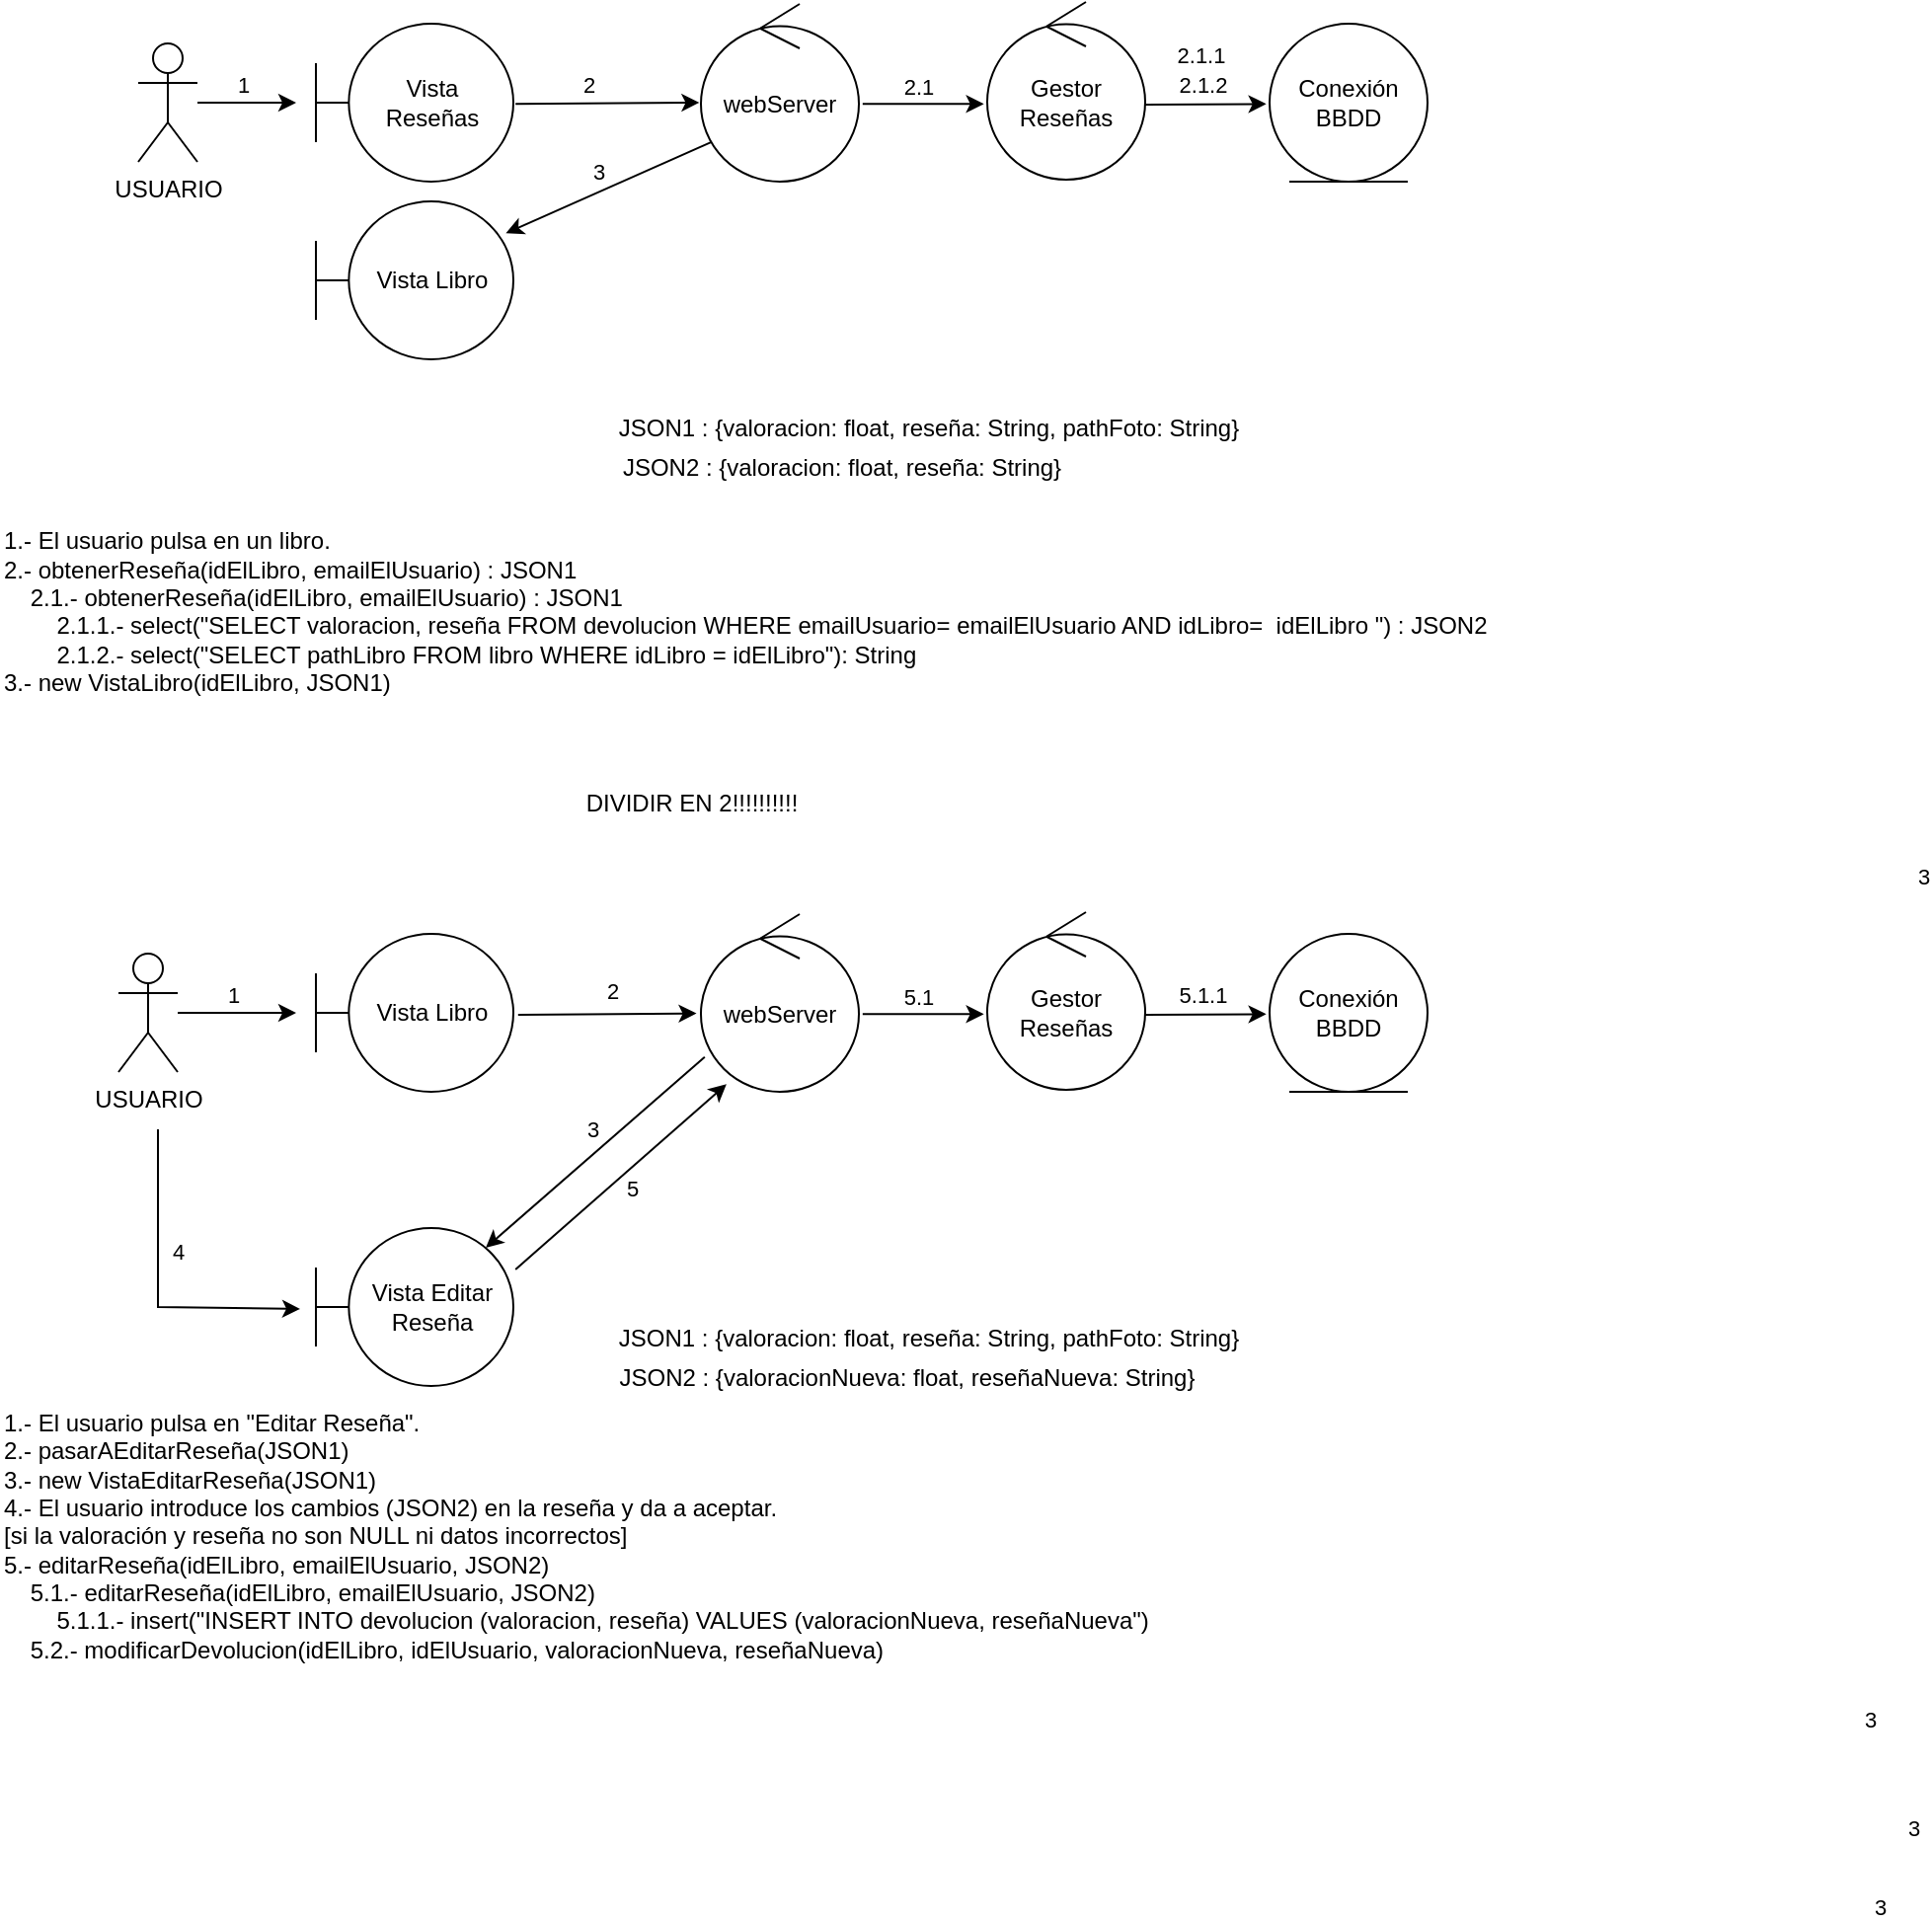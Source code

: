 <mxfile version="22.1.3" type="google">
  <diagram name="Diagrama1" id="pXrYm9wT-vX4b9vOin80">
    <mxGraphModel grid="1" page="1" gridSize="10" guides="1" tooltips="1" connect="1" arrows="1" fold="1" pageScale="1" pageWidth="827" pageHeight="1169" math="0" shadow="0">
      <root>
        <mxCell id="0" />
        <mxCell id="1" parent="0" />
        <mxCell id="UJAFh9WgHXa6mscZHTgl-1" value="USUARIO" style="shape=umlActor;verticalLabelPosition=bottom;verticalAlign=top;html=1;outlineConnect=0;" vertex="1" parent="1">
          <mxGeometry x="90" y="160" width="30" height="60" as="geometry" />
        </mxCell>
        <mxCell id="UJAFh9WgHXa6mscZHTgl-2" value="" style="endArrow=classic;html=1;rounded=0;" edge="1" parent="1" source="UJAFh9WgHXa6mscZHTgl-1">
          <mxGeometry width="50" height="50" relative="1" as="geometry">
            <mxPoint x="390" y="290" as="sourcePoint" />
            <mxPoint x="170" y="190" as="targetPoint" />
          </mxGeometry>
        </mxCell>
        <mxCell id="UJAFh9WgHXa6mscZHTgl-3" value="1" style="edgeLabel;html=1;align=center;verticalAlign=middle;resizable=0;points=[];" connectable="0" vertex="1" parent="UJAFh9WgHXa6mscZHTgl-2">
          <mxGeometry x="-0.08" y="-3" relative="1" as="geometry">
            <mxPoint y="-12" as="offset" />
          </mxGeometry>
        </mxCell>
        <mxCell id="UJAFh9WgHXa6mscZHTgl-5" value="webServer" style="ellipse;shape=umlControl;whiteSpace=wrap;html=1;" vertex="1" parent="1">
          <mxGeometry x="375" y="140" width="80" height="90" as="geometry" />
        </mxCell>
        <mxCell id="UJAFh9WgHXa6mscZHTgl-6" value="" style="endArrow=classic;html=1;rounded=0;exitX=1.011;exitY=0.508;exitDx=0;exitDy=0;exitPerimeter=0;entryX=-0.01;entryY=0.555;entryDx=0;entryDy=0;entryPerimeter=0;" edge="1" parent="1" source="UJAFh9WgHXa6mscZHTgl-11" target="UJAFh9WgHXa6mscZHTgl-5">
          <mxGeometry width="50" height="50" relative="1" as="geometry">
            <mxPoint x="331" y="189.71" as="sourcePoint" />
            <mxPoint x="370" y="190" as="targetPoint" />
          </mxGeometry>
        </mxCell>
        <mxCell id="UJAFh9WgHXa6mscZHTgl-7" value="2" style="edgeLabel;html=1;align=center;verticalAlign=middle;resizable=0;points=[];" connectable="0" vertex="1" parent="UJAFh9WgHXa6mscZHTgl-6">
          <mxGeometry x="-0.08" y="-3" relative="1" as="geometry">
            <mxPoint x="-6" y="-13" as="offset" />
          </mxGeometry>
        </mxCell>
        <mxCell id="UJAFh9WgHXa6mscZHTgl-8" value="Vista Libro" style="shape=umlBoundary;whiteSpace=wrap;html=1;" vertex="1" parent="1">
          <mxGeometry x="180" y="240" width="100" height="80" as="geometry" />
        </mxCell>
        <mxCell id="UJAFh9WgHXa6mscZHTgl-9" value="" style="endArrow=classic;html=1;rounded=0;exitX=0.063;exitY=0.778;exitDx=0;exitDy=0;exitPerimeter=0;entryX=0.962;entryY=0.202;entryDx=0;entryDy=0;entryPerimeter=0;" edge="1" parent="1" source="UJAFh9WgHXa6mscZHTgl-5" target="UJAFh9WgHXa6mscZHTgl-8">
          <mxGeometry width="50" height="50" relative="1" as="geometry">
            <mxPoint x="239.3" y="230.68" as="sourcePoint" />
            <mxPoint x="239" y="259" as="targetPoint" />
          </mxGeometry>
        </mxCell>
        <mxCell id="UJAFh9WgHXa6mscZHTgl-10" value="3" style="edgeLabel;html=1;align=center;verticalAlign=middle;resizable=0;points=[];" connectable="0" vertex="1" parent="UJAFh9WgHXa6mscZHTgl-9">
          <mxGeometry x="-0.281" y="-1" relative="1" as="geometry">
            <mxPoint x="652" y="356" as="offset" />
          </mxGeometry>
        </mxCell>
        <mxCell id="UJAFh9WgHXa6mscZHTgl-27" value="3" style="edgeLabel;html=1;align=center;verticalAlign=middle;resizable=0;points=[];" connectable="0" vertex="1" parent="UJAFh9WgHXa6mscZHTgl-9">
          <mxGeometry x="-0.126" relative="1" as="geometry">
            <mxPoint x="-12" y="-5" as="offset" />
          </mxGeometry>
        </mxCell>
        <mxCell id="UJAFh9WgHXa6mscZHTgl-11" value="&lt;div&gt;Vista&lt;/div&gt;&lt;div&gt;Reseñas&lt;br&gt;&lt;/div&gt;" style="shape=umlBoundary;whiteSpace=wrap;html=1;" vertex="1" parent="1">
          <mxGeometry x="180" y="150" width="100" height="80" as="geometry" />
        </mxCell>
        <mxCell id="UJAFh9WgHXa6mscZHTgl-12" value="&lt;div&gt;1.- El usuario pulsa en un libro.&lt;/div&gt;&lt;div&gt;2.- obtenerReseña(idElLibro, emailElUsuario) : JSON1&lt;/div&gt;&lt;div&gt;&lt;span style=&quot;&quot;&gt;&lt;span style=&quot;white-space: pre;&quot;&gt;&amp;nbsp;&amp;nbsp;&amp;nbsp;&amp;nbsp;&lt;/span&gt;&lt;/span&gt;2.1.- obtenerReseña(idElLibro, emailElUsuario) : JSON1&lt;/div&gt;&lt;div&gt;&lt;span style=&quot;&quot;&gt;&lt;span style=&quot;&quot;&gt;&lt;span style=&quot;white-space: pre;&quot;&gt;&amp;nbsp;&amp;nbsp;&amp;nbsp;&amp;nbsp;&lt;/span&gt;&lt;/span&gt;&lt;span style=&quot;&quot;&gt;&lt;span style=&quot;white-space: pre;&quot;&gt;&amp;nbsp;&amp;nbsp;&amp;nbsp;&amp;nbsp;&lt;/span&gt;&lt;/span&gt;2.1.1.- select(&quot;SELECT valoracion, reseña FROM devolucion WHERE emailUsuario= emailElUsuario AND idLibro=&amp;nbsp; idElLibro &quot;) : JSON2&lt;br&gt;&lt;/span&gt;&lt;/div&gt;&lt;div&gt;&lt;span style=&quot;&quot;&gt;&lt;span style=&quot;&quot;&gt;&lt;span style=&quot;white-space: pre;&quot;&gt;&amp;nbsp;&amp;nbsp;&amp;nbsp;&amp;nbsp;&lt;/span&gt;&lt;span style=&quot;&quot;&gt;&lt;span style=&quot;white-space: pre;&quot;&gt;&amp;nbsp;&amp;nbsp;&amp;nbsp;&amp;nbsp;&lt;/span&gt;&lt;/span&gt;&lt;/span&gt;2.1.2.- select(&quot;SELECT pathLibro FROM libro WHERE idLibro = idElLibro&quot;): String&lt;br&gt;&lt;/span&gt;&lt;/div&gt;&lt;div&gt;&lt;div&gt;3.- new VistaLibro(idElLibro, JSON1)&lt;/div&gt;&lt;/div&gt;&lt;div&gt;&lt;br&gt;&lt;/div&gt;" style="text;html=1;align=left;verticalAlign=middle;resizable=0;points=[];autosize=1;strokeColor=none;fillColor=none;" vertex="1" parent="1">
          <mxGeometry x="20" y="400" width="770" height="110" as="geometry" />
        </mxCell>
        <mxCell id="UJAFh9WgHXa6mscZHTgl-13" value="&lt;div&gt;JSON1 : {valoracion: float, reseña: String, pathFoto: String}&lt;/div&gt;" style="text;html=1;align=center;verticalAlign=middle;resizable=0;points=[];autosize=1;strokeColor=none;fillColor=none;" vertex="1" parent="1">
          <mxGeometry x="320" y="340" width="340" height="30" as="geometry" />
        </mxCell>
        <mxCell id="UJAFh9WgHXa6mscZHTgl-14" value="&lt;div&gt;Gestor&lt;/div&gt;&lt;div&gt;Reseñas&lt;/div&gt;" style="ellipse;shape=umlControl;whiteSpace=wrap;html=1;" vertex="1" parent="1">
          <mxGeometry x="520" y="139" width="80" height="90" as="geometry" />
        </mxCell>
        <mxCell id="UJAFh9WgHXa6mscZHTgl-15" value="" style="endArrow=classic;html=1;rounded=0;entryX=-0.021;entryY=0.574;entryDx=0;entryDy=0;entryPerimeter=0;exitX=1.024;exitY=0.562;exitDx=0;exitDy=0;exitPerimeter=0;" edge="1" parent="1" source="UJAFh9WgHXa6mscZHTgl-5" target="UJAFh9WgHXa6mscZHTgl-14">
          <mxGeometry width="50" height="50" relative="1" as="geometry">
            <mxPoint x="455" y="189.66" as="sourcePoint" />
            <mxPoint x="518" y="189" as="targetPoint" />
          </mxGeometry>
        </mxCell>
        <mxCell id="UJAFh9WgHXa6mscZHTgl-16" value="2.1" style="edgeLabel;html=1;align=center;verticalAlign=middle;resizable=0;points=[];" connectable="0" vertex="1" parent="UJAFh9WgHXa6mscZHTgl-15">
          <mxGeometry x="-0.08" y="-3" relative="1" as="geometry">
            <mxPoint y="-12" as="offset" />
          </mxGeometry>
        </mxCell>
        <mxCell id="UJAFh9WgHXa6mscZHTgl-18" value="" style="endArrow=classic;html=1;rounded=0;entryX=-0.021;entryY=0.574;entryDx=0;entryDy=0;entryPerimeter=0;exitX=1.024;exitY=0.562;exitDx=0;exitDy=0;exitPerimeter=0;" edge="1" parent="1">
          <mxGeometry width="50" height="50" relative="1" as="geometry">
            <mxPoint x="600" y="191" as="sourcePoint" />
            <mxPoint x="661.32" y="190.66" as="targetPoint" />
          </mxGeometry>
        </mxCell>
        <mxCell id="UJAFh9WgHXa6mscZHTgl-19" value="2.1.1" style="edgeLabel;html=1;align=center;verticalAlign=middle;resizable=0;points=[];" connectable="0" vertex="1" parent="UJAFh9WgHXa6mscZHTgl-18">
          <mxGeometry x="-0.08" y="-3" relative="1" as="geometry">
            <mxPoint y="-28" as="offset" />
          </mxGeometry>
        </mxCell>
        <mxCell id="UJAFh9WgHXa6mscZHTgl-21" value="&lt;div&gt;Conexión&lt;/div&gt;&lt;div&gt;BBDD&lt;/div&gt;" style="ellipse;shape=umlEntity;whiteSpace=wrap;html=1;" vertex="1" parent="1">
          <mxGeometry x="663" y="150" width="80" height="80" as="geometry" />
        </mxCell>
        <mxCell id="UJAFh9WgHXa6mscZHTgl-22" value="&lt;div&gt;JSON2 : {valoracion: float, reseña: String}&lt;/div&gt;" style="text;html=1;align=center;verticalAlign=middle;resizable=0;points=[];autosize=1;strokeColor=none;fillColor=none;" vertex="1" parent="1">
          <mxGeometry x="326" y="360" width="240" height="30" as="geometry" />
        </mxCell>
        <mxCell id="UJAFh9WgHXa6mscZHTgl-23" value="2.1.2" style="edgeLabel;html=1;align=center;verticalAlign=middle;resizable=0;points=[];" connectable="0" vertex="1" parent="1">
          <mxGeometry x="629.002" y="181.003" as="geometry" />
        </mxCell>
        <mxCell id="UJAFh9WgHXa6mscZHTgl-28" value="USUARIO" style="shape=umlActor;verticalLabelPosition=bottom;verticalAlign=top;html=1;outlineConnect=0;" vertex="1" parent="1">
          <mxGeometry x="80" y="621" width="30" height="60" as="geometry" />
        </mxCell>
        <mxCell id="UJAFh9WgHXa6mscZHTgl-29" value="" style="endArrow=classic;html=1;rounded=0;" edge="1" parent="1" source="UJAFh9WgHXa6mscZHTgl-28">
          <mxGeometry width="50" height="50" relative="1" as="geometry">
            <mxPoint x="390" y="751" as="sourcePoint" />
            <mxPoint x="170" y="651" as="targetPoint" />
          </mxGeometry>
        </mxCell>
        <mxCell id="UJAFh9WgHXa6mscZHTgl-30" value="1" style="edgeLabel;html=1;align=center;verticalAlign=middle;resizable=0;points=[];" connectable="0" vertex="1" parent="UJAFh9WgHXa6mscZHTgl-29">
          <mxGeometry x="-0.08" y="-3" relative="1" as="geometry">
            <mxPoint y="-12" as="offset" />
          </mxGeometry>
        </mxCell>
        <mxCell id="UJAFh9WgHXa6mscZHTgl-31" value="webServer" style="ellipse;shape=umlControl;whiteSpace=wrap;html=1;" vertex="1" parent="1">
          <mxGeometry x="375" y="601" width="80" height="90" as="geometry" />
        </mxCell>
        <mxCell id="UJAFh9WgHXa6mscZHTgl-32" value="" style="endArrow=classic;html=1;rounded=0;entryX=-0.044;entryY=0.486;entryDx=0;entryDy=0;entryPerimeter=0;" edge="1" parent="1">
          <mxGeometry width="50" height="50" relative="1" as="geometry">
            <mxPoint x="100" y="710" as="sourcePoint" />
            <mxPoint x="172.0" y="801.0" as="targetPoint" />
            <Array as="points">
              <mxPoint x="100" y="800" />
            </Array>
          </mxGeometry>
        </mxCell>
        <mxCell id="UJAFh9WgHXa6mscZHTgl-33" value="4" style="edgeLabel;html=1;align=center;verticalAlign=middle;resizable=0;points=[];" connectable="0" vertex="1" parent="UJAFh9WgHXa6mscZHTgl-32">
          <mxGeometry x="-0.08" y="-3" relative="1" as="geometry">
            <mxPoint x="13" y="-13" as="offset" />
          </mxGeometry>
        </mxCell>
        <mxCell id="UJAFh9WgHXa6mscZHTgl-34" value="&lt;div&gt;Vista Editar&lt;/div&gt;&lt;div&gt;Reseña&lt;br&gt;&lt;/div&gt;" style="shape=umlBoundary;whiteSpace=wrap;html=1;" vertex="1" parent="1">
          <mxGeometry x="180" y="760" width="100" height="80" as="geometry" />
        </mxCell>
        <mxCell id="UJAFh9WgHXa6mscZHTgl-35" value="2" style="endArrow=classic;html=1;rounded=0;exitX=1.024;exitY=0.513;exitDx=0;exitDy=0;exitPerimeter=0;entryX=-0.028;entryY=0.559;entryDx=0;entryDy=0;entryPerimeter=0;" edge="1" parent="1" source="UJAFh9WgHXa6mscZHTgl-38" target="UJAFh9WgHXa6mscZHTgl-31">
          <mxGeometry x="0.056" y="12" width="50" height="50" relative="1" as="geometry">
            <mxPoint x="239.3" y="691.68" as="sourcePoint" />
            <mxPoint x="239" y="720" as="targetPoint" />
            <mxPoint as="offset" />
          </mxGeometry>
        </mxCell>
        <mxCell id="UJAFh9WgHXa6mscZHTgl-36" value="3" style="edgeLabel;html=1;align=center;verticalAlign=middle;resizable=0;points=[];" connectable="0" vertex="1" parent="UJAFh9WgHXa6mscZHTgl-35">
          <mxGeometry x="-0.281" y="-1" relative="1" as="geometry">
            <mxPoint x="652" y="356" as="offset" />
          </mxGeometry>
        </mxCell>
        <mxCell id="UJAFh9WgHXa6mscZHTgl-38" value="Vista Libro" style="shape=umlBoundary;whiteSpace=wrap;html=1;" vertex="1" parent="1">
          <mxGeometry x="180" y="611" width="100" height="80" as="geometry" />
        </mxCell>
        <mxCell id="UJAFh9WgHXa6mscZHTgl-39" value="&lt;div&gt;1.- El usuario pulsa en &quot;Editar Reseña&quot;.&lt;/div&gt;&lt;div&gt;2.- pasarAEditarReseña(JSON1)&lt;br&gt;&lt;/div&gt;&lt;div&gt;3.- new VistaEditarReseña(JSON1)&lt;/div&gt;&lt;div&gt;4.- El usuario introduce los cambios (JSON2) en la reseña y da a aceptar.&lt;/div&gt;&lt;div&gt;[si la valoración y reseña no son NULL ni datos incorrectos]&lt;br&gt;&lt;/div&gt;&lt;div&gt;5.- editarReseña(idElLibro, emailElUsuario, JSON2)&lt;br&gt;&lt;/div&gt;&lt;div&gt;&lt;span style=&quot;&quot;&gt;&lt;span style=&quot;white-space: pre;&quot;&gt;&amp;nbsp;&amp;nbsp;&amp;nbsp;&amp;nbsp;&lt;/span&gt;&lt;/span&gt;5.1.- editarReseña(idElLibro, emailElUsuario, JSON2)&lt;br&gt;&lt;/div&gt;&lt;div&gt;&lt;span style=&quot;&quot;&gt;&lt;span style=&quot;&quot;&gt;&lt;span style=&quot;white-space: pre;&quot;&gt;&amp;nbsp;&amp;nbsp;&amp;nbsp;&amp;nbsp;&lt;/span&gt;&lt;/span&gt;&lt;span style=&quot;&quot;&gt;&lt;span style=&quot;white-space: pre;&quot;&gt;&amp;nbsp;&amp;nbsp;&amp;nbsp;&amp;nbsp;&lt;/span&gt;&lt;/span&gt;5.1.1.- insert(&quot;INSERT INTO devolucion (valoracion, reseña) VALUES (valoracionNueva, reseñaNueva&quot;)&lt;/span&gt;&lt;/div&gt;&lt;div&gt;&amp;nbsp;&amp;nbsp;&amp;nbsp; 5.2.- modificarDevolucion(idElLibro, idElUsuario, valoracionNueva, reseñaNueva)&lt;br&gt;&lt;/div&gt;" style="text;html=1;align=left;verticalAlign=middle;resizable=0;points=[];autosize=1;strokeColor=none;fillColor=none;" vertex="1" parent="1">
          <mxGeometry x="20" y="846" width="600" height="140" as="geometry" />
        </mxCell>
        <mxCell id="UJAFh9WgHXa6mscZHTgl-40" value="&lt;div&gt;JSON1 : {valoracion: float, reseña: String, pathFoto: String}&lt;/div&gt;" style="text;html=1;align=center;verticalAlign=middle;resizable=0;points=[];autosize=1;strokeColor=none;fillColor=none;" vertex="1" parent="1">
          <mxGeometry x="320" y="801" width="340" height="30" as="geometry" />
        </mxCell>
        <mxCell id="UJAFh9WgHXa6mscZHTgl-41" value="&lt;div&gt;Gestor&lt;/div&gt;&lt;div&gt;Reseñas&lt;/div&gt;" style="ellipse;shape=umlControl;whiteSpace=wrap;html=1;" vertex="1" parent="1">
          <mxGeometry x="520" y="600" width="80" height="90" as="geometry" />
        </mxCell>
        <mxCell id="UJAFh9WgHXa6mscZHTgl-42" value="" style="endArrow=classic;html=1;rounded=0;entryX=-0.021;entryY=0.574;entryDx=0;entryDy=0;entryPerimeter=0;exitX=1.024;exitY=0.562;exitDx=0;exitDy=0;exitPerimeter=0;" edge="1" parent="1" source="UJAFh9WgHXa6mscZHTgl-31" target="UJAFh9WgHXa6mscZHTgl-41">
          <mxGeometry width="50" height="50" relative="1" as="geometry">
            <mxPoint x="455" y="650.66" as="sourcePoint" />
            <mxPoint x="518" y="650" as="targetPoint" />
          </mxGeometry>
        </mxCell>
        <mxCell id="UJAFh9WgHXa6mscZHTgl-43" value="5.1" style="edgeLabel;html=1;align=center;verticalAlign=middle;resizable=0;points=[];" connectable="0" vertex="1" parent="UJAFh9WgHXa6mscZHTgl-42">
          <mxGeometry x="-0.08" y="-3" relative="1" as="geometry">
            <mxPoint y="-12" as="offset" />
          </mxGeometry>
        </mxCell>
        <mxCell id="UJAFh9WgHXa6mscZHTgl-44" value="" style="endArrow=classic;html=1;rounded=0;entryX=-0.021;entryY=0.574;entryDx=0;entryDy=0;entryPerimeter=0;exitX=1.024;exitY=0.562;exitDx=0;exitDy=0;exitPerimeter=0;" edge="1" parent="1">
          <mxGeometry width="50" height="50" relative="1" as="geometry">
            <mxPoint x="600" y="652" as="sourcePoint" />
            <mxPoint x="661.32" y="651.66" as="targetPoint" />
          </mxGeometry>
        </mxCell>
        <mxCell id="UJAFh9WgHXa6mscZHTgl-45" value="5.1.1" style="edgeLabel;html=1;align=center;verticalAlign=middle;resizable=0;points=[];" connectable="0" vertex="1" parent="UJAFh9WgHXa6mscZHTgl-44">
          <mxGeometry x="-0.08" y="-3" relative="1" as="geometry">
            <mxPoint x="1" y="-13" as="offset" />
          </mxGeometry>
        </mxCell>
        <mxCell id="UJAFh9WgHXa6mscZHTgl-46" value="&lt;div&gt;Conexión&lt;/div&gt;&lt;div&gt;BBDD&lt;/div&gt;" style="ellipse;shape=umlEntity;whiteSpace=wrap;html=1;" vertex="1" parent="1">
          <mxGeometry x="663" y="611" width="80" height="80" as="geometry" />
        </mxCell>
        <mxCell id="UJAFh9WgHXa6mscZHTgl-47" value="&lt;div&gt;JSON2 : {valoracionNueva: float, reseñaNueva: String}&lt;/div&gt;" style="text;html=1;align=center;verticalAlign=middle;resizable=0;points=[];autosize=1;strokeColor=none;fillColor=none;" vertex="1" parent="1">
          <mxGeometry x="324" y="821" width="310" height="30" as="geometry" />
        </mxCell>
        <mxCell id="UJAFh9WgHXa6mscZHTgl-51" value="3" style="endArrow=classic;html=1;rounded=0;exitX=0.024;exitY=0.804;exitDx=0;exitDy=0;exitPerimeter=0;" edge="1" parent="1" source="UJAFh9WgHXa6mscZHTgl-31">
          <mxGeometry x="-0.089" y="-10" width="50" height="50" relative="1" as="geometry">
            <mxPoint x="372.8" y="676.36" as="sourcePoint" />
            <mxPoint x="266" y="770" as="targetPoint" />
            <mxPoint as="offset" />
          </mxGeometry>
        </mxCell>
        <mxCell id="UJAFh9WgHXa6mscZHTgl-52" value="3" style="edgeLabel;html=1;align=center;verticalAlign=middle;resizable=0;points=[];" connectable="0" vertex="1" parent="UJAFh9WgHXa6mscZHTgl-51">
          <mxGeometry x="-0.281" y="-1" relative="1" as="geometry">
            <mxPoint x="652" y="356" as="offset" />
          </mxGeometry>
        </mxCell>
        <mxCell id="UJAFh9WgHXa6mscZHTgl-53" value="5" style="endArrow=classic;html=1;rounded=0;exitX=1.011;exitY=0.262;exitDx=0;exitDy=0;exitPerimeter=0;entryX=0.162;entryY=0.957;entryDx=0;entryDy=0;entryPerimeter=0;" edge="1" parent="1" source="UJAFh9WgHXa6mscZHTgl-34" target="UJAFh9WgHXa6mscZHTgl-31">
          <mxGeometry x="0.003" y="-8" width="50" height="50" relative="1" as="geometry">
            <mxPoint x="387" y="683" as="sourcePoint" />
            <mxPoint x="276" y="780" as="targetPoint" />
            <mxPoint as="offset" />
          </mxGeometry>
        </mxCell>
        <mxCell id="UJAFh9WgHXa6mscZHTgl-54" value="3" style="edgeLabel;html=1;align=center;verticalAlign=middle;resizable=0;points=[];" connectable="0" vertex="1" parent="UJAFh9WgHXa6mscZHTgl-53">
          <mxGeometry x="-0.281" y="-1" relative="1" as="geometry">
            <mxPoint x="652" y="356" as="offset" />
          </mxGeometry>
        </mxCell>
        <mxCell id="UJAFh9WgHXa6mscZHTgl-56" value="DIVIDIR EN 2!!!!!!!!!!" style="text;html=1;align=center;verticalAlign=middle;resizable=0;points=[];autosize=1;strokeColor=none;fillColor=none;" vertex="1" parent="1">
          <mxGeometry x="305" y="530" width="130" height="30" as="geometry" />
        </mxCell>
      </root>
    </mxGraphModel>
  </diagram>
</mxfile>
